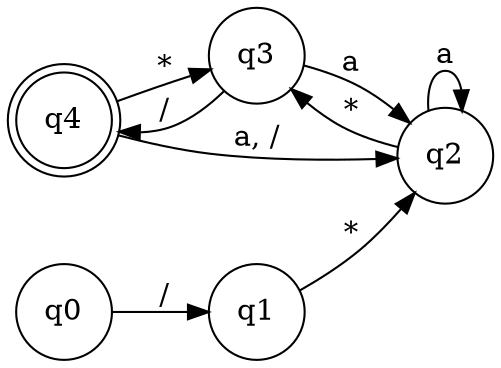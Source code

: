 digraph Es1Comma7_Dot{
rankdir=LR;
node [shape = doublecircle];
q4;
node [shape = circle];
q4 -> q3 [ label = "*" ];
q2 -> q2 [ label = "a" ];
q3 -> q4 [ label = "/" ];
q3 -> q2 [ label = "a" ];
q4 -> q2 [ label = "a, /" ];
q1 -> q2 [ label = "*" ];
q0 -> q1 [ label = "/" ];
q2 -> q3 [ label = "*" ];
}
